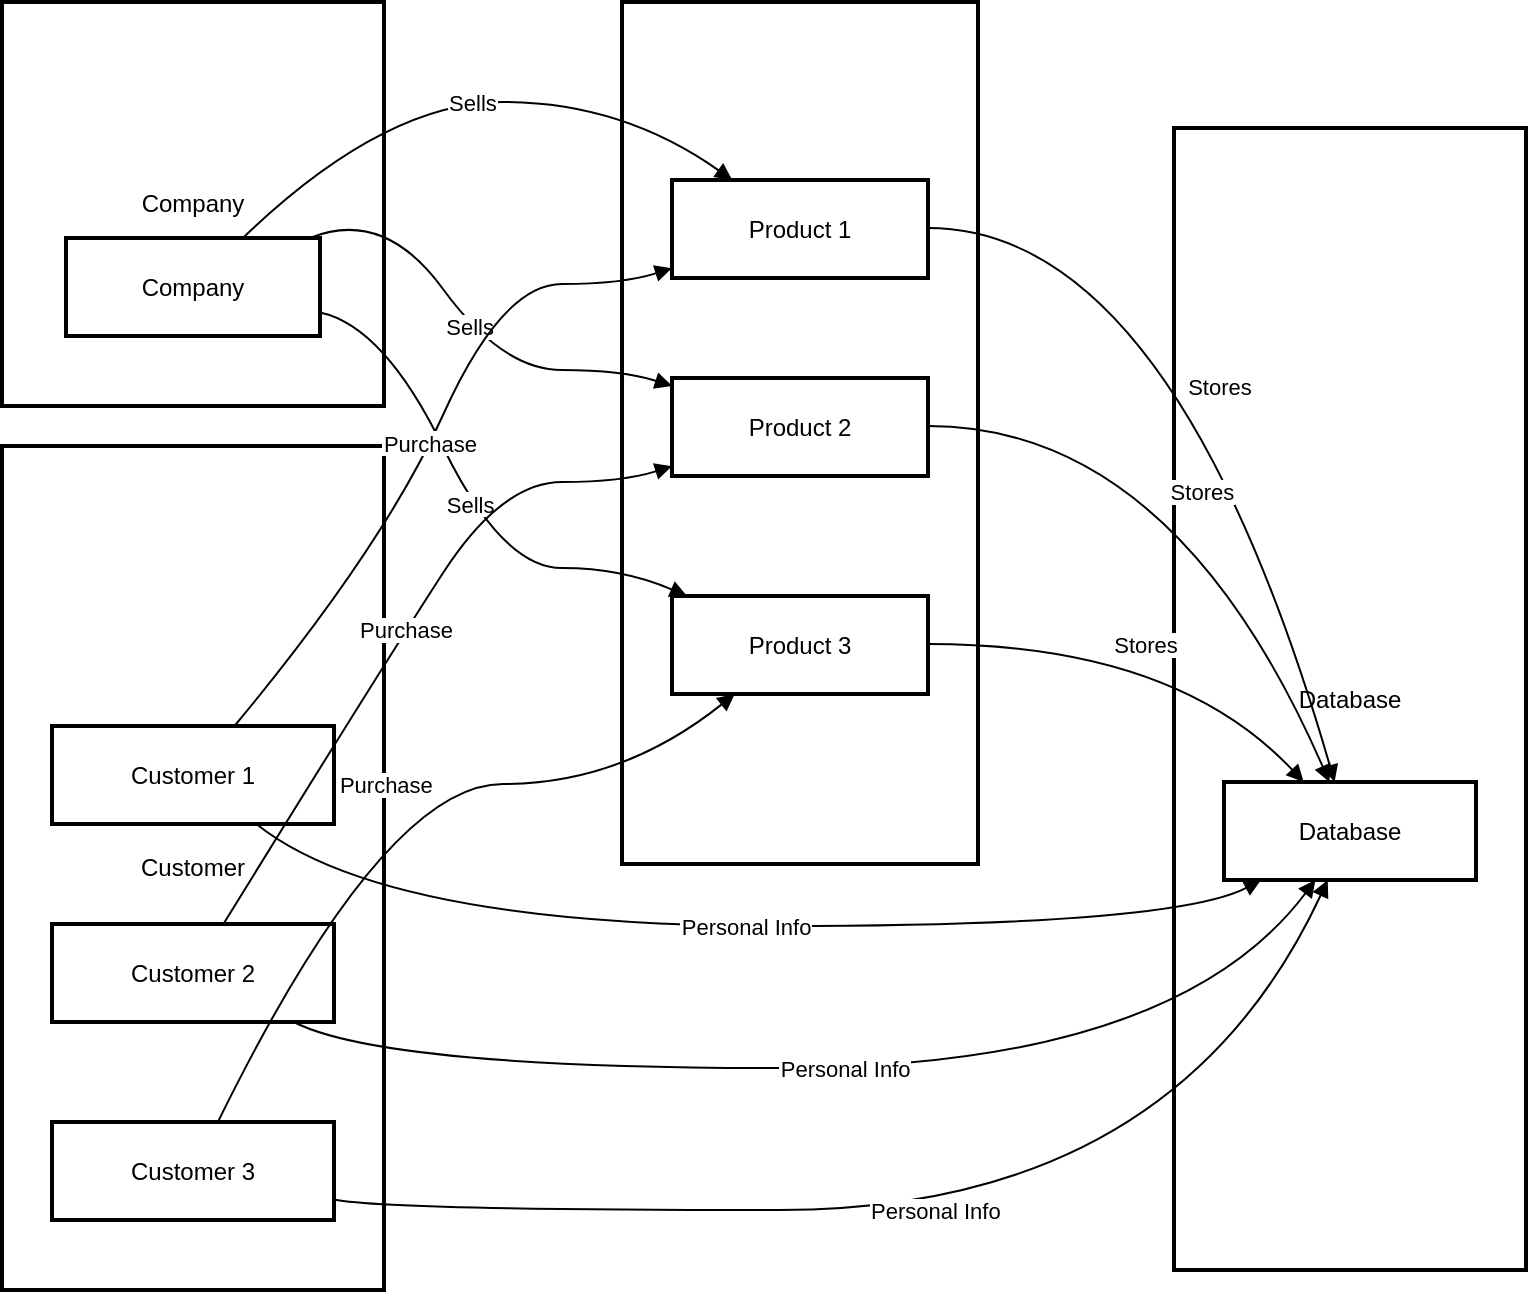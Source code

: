 <mxfile version="24.7.16">
  <diagram name="Página-1" id="lxeifKxpq9uoSAq1Bqc7">
    <mxGraphModel>
      <root>
        <mxCell id="0" />
        <mxCell id="1" parent="0" />
        <mxCell id="2" value="Database" style="whiteSpace=wrap;strokeWidth=2;" vertex="1" parent="1">
          <mxGeometry x="594" y="71" width="176" height="571" as="geometry" />
        </mxCell>
        <mxCell id="3" value="Company" style="whiteSpace=wrap;strokeWidth=2;" vertex="1" parent="1">
          <mxGeometry x="8" y="8" width="191" height="202" as="geometry" />
        </mxCell>
        <mxCell id="4" value="Product" style="whiteSpace=wrap;strokeWidth=2;" vertex="1" parent="1">
          <mxGeometry x="318" y="8" width="178" height="431" as="geometry" />
        </mxCell>
        <mxCell id="5" value="Customer" style="whiteSpace=wrap;strokeWidth=2;" vertex="1" parent="1">
          <mxGeometry x="8" y="230" width="191" height="422" as="geometry" />
        </mxCell>
        <mxCell id="6" value="Customer 1" style="whiteSpace=wrap;strokeWidth=2;" vertex="1" parent="1">
          <mxGeometry x="33" y="370" width="141" height="49" as="geometry" />
        </mxCell>
        <mxCell id="7" value="Customer 2" style="whiteSpace=wrap;strokeWidth=2;" vertex="1" parent="1">
          <mxGeometry x="33" y="469" width="141" height="49" as="geometry" />
        </mxCell>
        <mxCell id="8" value="Customer 3" style="whiteSpace=wrap;strokeWidth=2;" vertex="1" parent="1">
          <mxGeometry x="33" y="568" width="141" height="49" as="geometry" />
        </mxCell>
        <mxCell id="9" value="Product 1" style="whiteSpace=wrap;strokeWidth=2;" vertex="1" parent="1">
          <mxGeometry x="343" y="97" width="128" height="49" as="geometry" />
        </mxCell>
        <mxCell id="10" value="Product 2" style="whiteSpace=wrap;strokeWidth=2;" vertex="1" parent="1">
          <mxGeometry x="343" y="196" width="128" height="49" as="geometry" />
        </mxCell>
        <mxCell id="11" value="Product 3" style="whiteSpace=wrap;strokeWidth=2;" vertex="1" parent="1">
          <mxGeometry x="343" y="305" width="128" height="49" as="geometry" />
        </mxCell>
        <mxCell id="12" value="Company" style="whiteSpace=wrap;strokeWidth=2;" vertex="1" parent="1">
          <mxGeometry x="40" y="126" width="127" height="49" as="geometry" />
        </mxCell>
        <mxCell id="13" value="Database" style="whiteSpace=wrap;strokeWidth=2;" vertex="1" parent="1">
          <mxGeometry x="619" y="398" width="126" height="49" as="geometry" />
        </mxCell>
        <mxCell id="14" value="Sells" style="curved=1;startArrow=none;endArrow=block;exitX=0.7;exitY=-0.01;entryX=0.23;entryY=-0.01;" edge="1" parent="1" source="12" target="9">
          <mxGeometry relative="1" as="geometry">
            <Array as="points">
              <mxPoint x="199" y="58" />
              <mxPoint x="318" y="58" />
            </Array>
          </mxGeometry>
        </mxCell>
        <mxCell id="15" value="Sells" style="curved=1;startArrow=none;endArrow=block;exitX=0.97;exitY=-0.01;entryX=0;entryY=0.08;" edge="1" parent="1" source="12" target="10">
          <mxGeometry relative="1" as="geometry">
            <Array as="points">
              <mxPoint x="199" y="111" />
              <mxPoint x="258" y="192" />
              <mxPoint x="318" y="192" />
            </Array>
          </mxGeometry>
        </mxCell>
        <mxCell id="16" value="Sells" style="curved=1;startArrow=none;endArrow=block;exitX=1;exitY=0.76;entryX=0.05;entryY=-0.01;" edge="1" parent="1" source="12" target="11">
          <mxGeometry relative="1" as="geometry">
            <Array as="points">
              <mxPoint x="199" y="170" />
              <mxPoint x="258" y="291" />
              <mxPoint x="318" y="291" />
            </Array>
          </mxGeometry>
        </mxCell>
        <mxCell id="17" value="Purchase" style="curved=1;startArrow=none;endArrow=block;exitX=0.65;exitY=-0.01;entryX=0;entryY=0.9;" edge="1" parent="1" source="6" target="9">
          <mxGeometry relative="1" as="geometry">
            <Array as="points">
              <mxPoint x="199" y="280" />
              <mxPoint x="258" y="149" />
              <mxPoint x="318" y="149" />
            </Array>
          </mxGeometry>
        </mxCell>
        <mxCell id="18" value="Purchase" style="curved=1;startArrow=none;endArrow=block;exitX=0.61;exitY=-0.01;entryX=0;entryY=0.9;" edge="1" parent="1" source="7" target="10">
          <mxGeometry relative="1" as="geometry">
            <Array as="points">
              <mxPoint x="199" y="339" />
              <mxPoint x="258" y="248" />
              <mxPoint x="318" y="248" />
            </Array>
          </mxGeometry>
        </mxCell>
        <mxCell id="19" value="Purchase" style="curved=1;startArrow=none;endArrow=block;exitX=0.59;exitY=-0.01;entryX=0.25;entryY=0.99;" edge="1" parent="1" source="8" target="11">
          <mxGeometry relative="1" as="geometry">
            <Array as="points">
              <mxPoint x="199" y="399" />
              <mxPoint x="318" y="399" />
            </Array>
          </mxGeometry>
        </mxCell>
        <mxCell id="20" value="Stores" style="curved=1;startArrow=none;endArrow=block;exitX=1;exitY=0.49;entryX=0.44;entryY=0.01;" edge="1" parent="1" source="9" target="13">
          <mxGeometry relative="1" as="geometry">
            <Array as="points">
              <mxPoint x="594" y="121" />
            </Array>
          </mxGeometry>
        </mxCell>
        <mxCell id="21" value="Stores" style="curved=1;startArrow=none;endArrow=block;exitX=1;exitY=0.49;entryX=0.42;entryY=0.01;" edge="1" parent="1" source="10" target="13">
          <mxGeometry relative="1" as="geometry">
            <Array as="points">
              <mxPoint x="594" y="220" />
            </Array>
          </mxGeometry>
        </mxCell>
        <mxCell id="22" value="Stores" style="curved=1;startArrow=none;endArrow=block;exitX=1;exitY=0.49;entryX=0.32;entryY=0.01;" edge="1" parent="1" source="11" target="13">
          <mxGeometry relative="1" as="geometry">
            <Array as="points">
              <mxPoint x="594" y="329" />
            </Array>
          </mxGeometry>
        </mxCell>
        <mxCell id="23" value="Personal Info" style="curved=1;startArrow=none;endArrow=block;exitX=0.72;exitY=0.99;entryX=0.14;entryY=1.01;" edge="1" parent="1" source="6" target="13">
          <mxGeometry relative="1" as="geometry">
            <Array as="points">
              <mxPoint x="199" y="470" />
              <mxPoint x="594" y="470" />
            </Array>
          </mxGeometry>
        </mxCell>
        <mxCell id="24" value="Personal Info" style="curved=1;startArrow=none;endArrow=block;exitX=0.85;exitY=0.99;entryX=0.36;entryY=1.01;" edge="1" parent="1" source="7" target="13">
          <mxGeometry relative="1" as="geometry">
            <Array as="points">
              <mxPoint x="199" y="541" />
              <mxPoint x="594" y="541" />
            </Array>
          </mxGeometry>
        </mxCell>
        <mxCell id="25" value="Personal Info" style="curved=1;startArrow=none;endArrow=block;exitX=1;exitY=0.79;entryX=0.41;entryY=1.01;" edge="1" parent="1" source="8" target="13">
          <mxGeometry relative="1" as="geometry">
            <Array as="points">
              <mxPoint x="199" y="612" />
              <mxPoint x="594" y="612" />
            </Array>
          </mxGeometry>
        </mxCell>
      </root>
    </mxGraphModel>
  </diagram>
</mxfile>
